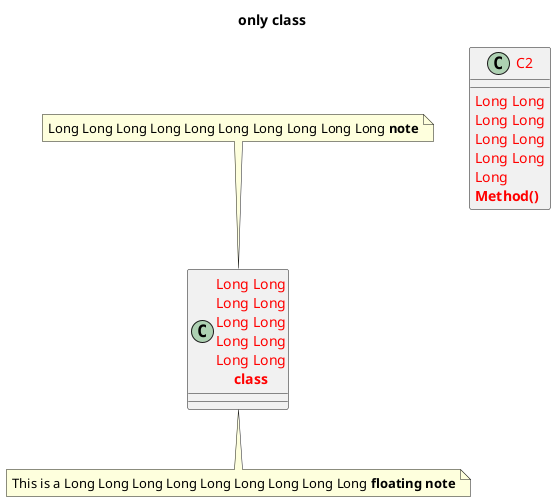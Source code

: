 {
  "sha1": "9cbregmstf2tq8lw25eumy3jsjbj5g6",
  "insertion": {
    "when": "2024-05-30T20:48:21.654Z",
    "url": "https://forum.plantuml.net/17215/allow-maximumwidth-and-minimumwidth-all-styles-for-diagrams",
    "user": "plantuml@gmail.com"
  }
}
@startuml
title only class

<style>
class {
  MaximumWidth 100
  Fontcolor red
}
</style>

Class "Long Long Long Long Long Long Long Long Long Long **class**" as C1
Class C2 {
Long Long Long Long Long Long Long Long Long **Method()**
}
note top of C1: Long Long Long Long Long Long Long Long Long Long **note**
note "This is a Long Long Long Long Long Long Long Long Long **floating note**" as N1

C1 --> N1
@enduml
